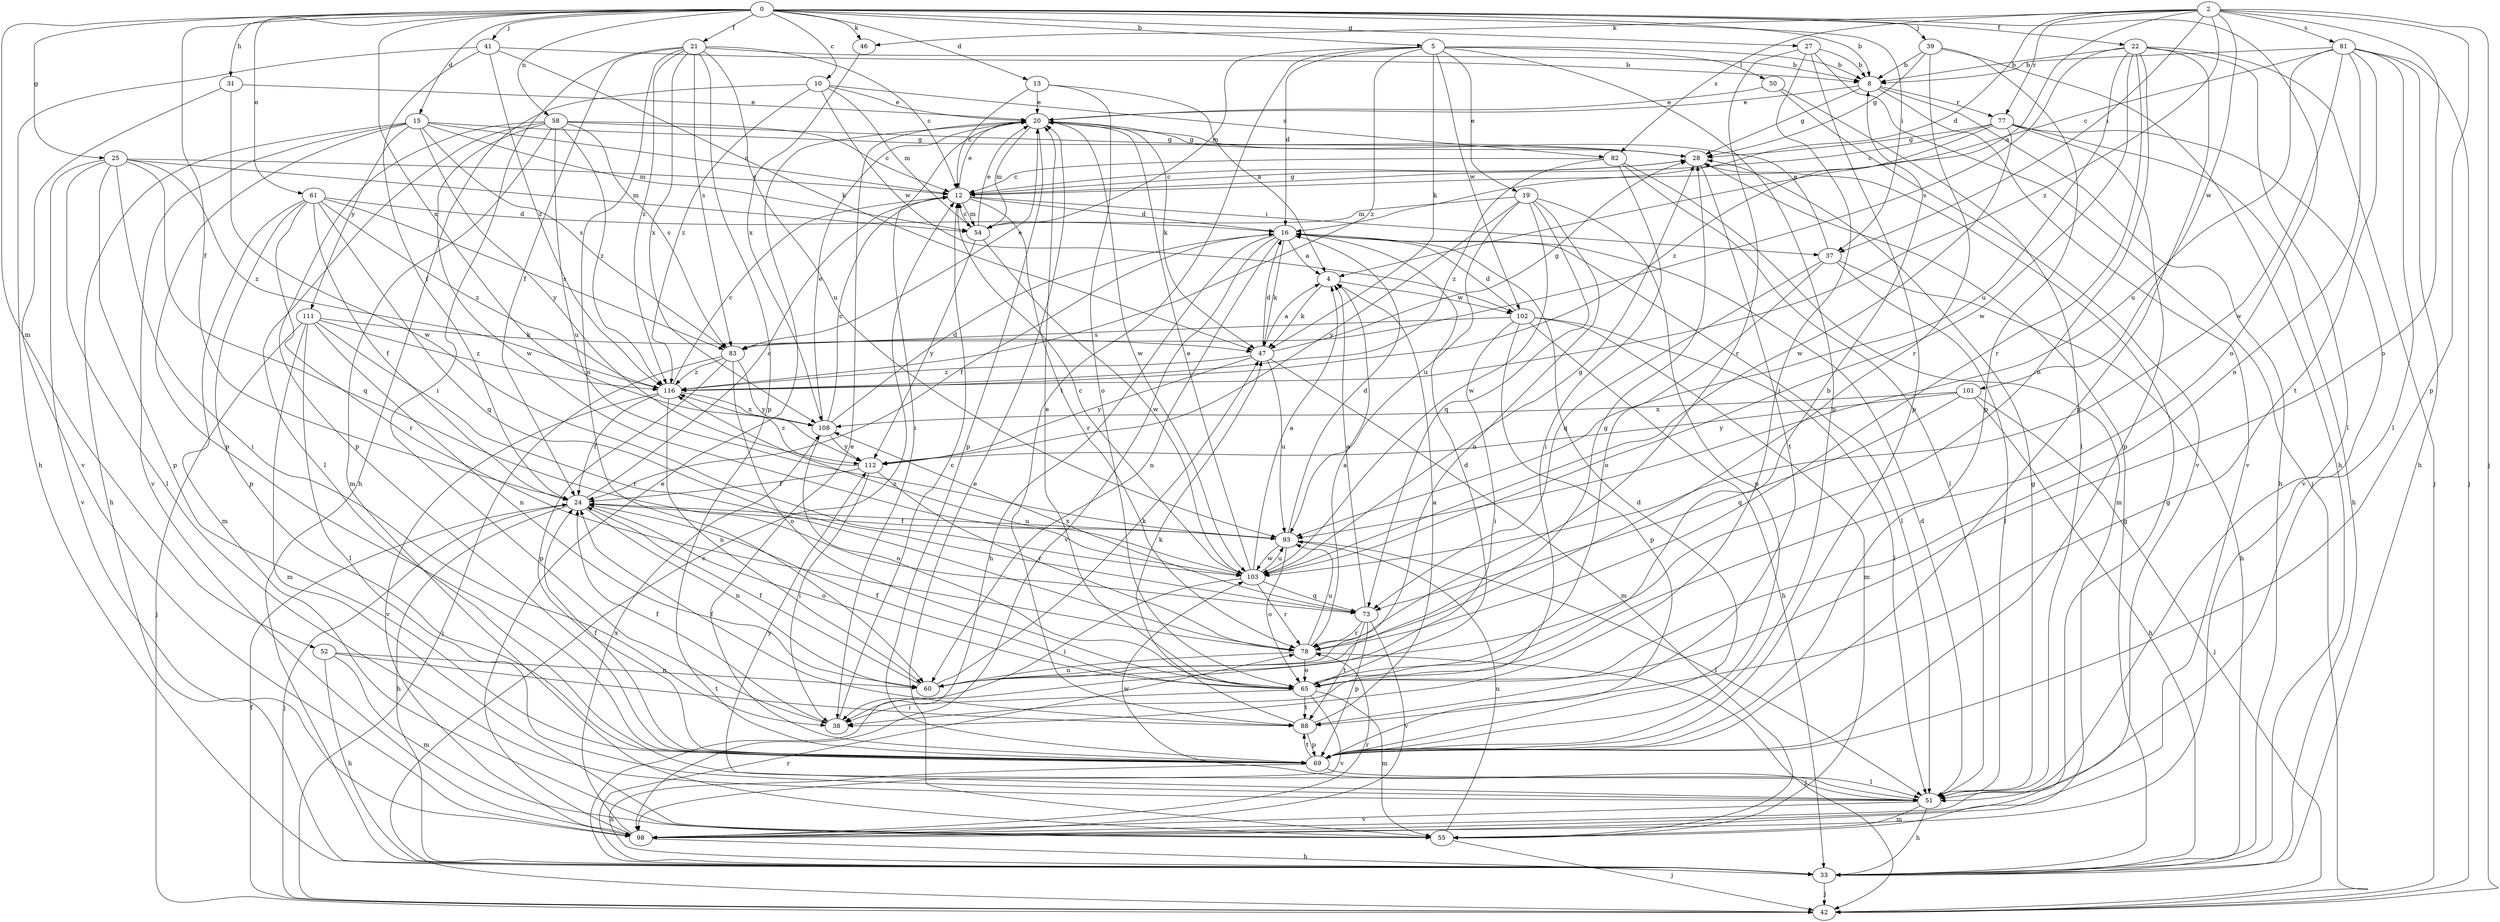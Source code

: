 strict digraph  {
0;
2;
4;
5;
8;
10;
12;
13;
15;
16;
19;
20;
21;
22;
24;
25;
27;
28;
31;
33;
37;
38;
39;
41;
42;
46;
47;
50;
51;
52;
54;
55;
58;
60;
61;
65;
69;
73;
77;
78;
81;
82;
83;
88;
93;
98;
101;
102;
103;
108;
111;
112;
116;
0 -> 5  [label=b];
0 -> 8  [label=b];
0 -> 10  [label=c];
0 -> 13  [label=d];
0 -> 15  [label=d];
0 -> 21  [label=f];
0 -> 22  [label=f];
0 -> 24  [label=f];
0 -> 25  [label=g];
0 -> 27  [label=g];
0 -> 31  [label=h];
0 -> 37  [label=i];
0 -> 39  [label=j];
0 -> 41  [label=j];
0 -> 46  [label=k];
0 -> 52  [label=m];
0 -> 58  [label=n];
0 -> 61  [label=o];
0 -> 65  [label=o];
0 -> 108  [label=x];
2 -> 4  [label=a];
2 -> 16  [label=d];
2 -> 37  [label=i];
2 -> 42  [label=j];
2 -> 46  [label=k];
2 -> 65  [label=o];
2 -> 69  [label=p];
2 -> 77  [label=r];
2 -> 81  [label=s];
2 -> 82  [label=s];
2 -> 101  [label=w];
2 -> 116  [label=z];
4 -> 47  [label=k];
4 -> 102  [label=w];
5 -> 8  [label=b];
5 -> 16  [label=d];
5 -> 19  [label=e];
5 -> 47  [label=k];
5 -> 50  [label=l];
5 -> 54  [label=m];
5 -> 69  [label=p];
5 -> 88  [label=t];
5 -> 102  [label=w];
5 -> 116  [label=z];
8 -> 20  [label=e];
8 -> 28  [label=g];
8 -> 33  [label=h];
8 -> 77  [label=r];
8 -> 98  [label=v];
10 -> 20  [label=e];
10 -> 33  [label=h];
10 -> 54  [label=m];
10 -> 82  [label=s];
10 -> 102  [label=w];
10 -> 116  [label=z];
12 -> 16  [label=d];
12 -> 20  [label=e];
12 -> 28  [label=g];
12 -> 37  [label=i];
12 -> 54  [label=m];
12 -> 78  [label=r];
13 -> 4  [label=a];
13 -> 12  [label=c];
13 -> 20  [label=e];
13 -> 65  [label=o];
15 -> 12  [label=c];
15 -> 28  [label=g];
15 -> 33  [label=h];
15 -> 54  [label=m];
15 -> 69  [label=p];
15 -> 83  [label=s];
15 -> 98  [label=v];
15 -> 111  [label=y];
15 -> 112  [label=y];
16 -> 4  [label=a];
16 -> 24  [label=f];
16 -> 33  [label=h];
16 -> 47  [label=k];
16 -> 51  [label=l];
16 -> 60  [label=n];
16 -> 98  [label=v];
19 -> 54  [label=m];
19 -> 60  [label=n];
19 -> 69  [label=p];
19 -> 73  [label=q];
19 -> 93  [label=u];
19 -> 103  [label=w];
19 -> 112  [label=y];
20 -> 28  [label=g];
20 -> 38  [label=i];
20 -> 47  [label=k];
20 -> 54  [label=m];
20 -> 69  [label=p];
20 -> 103  [label=w];
21 -> 8  [label=b];
21 -> 12  [label=c];
21 -> 24  [label=f];
21 -> 38  [label=i];
21 -> 60  [label=n];
21 -> 69  [label=p];
21 -> 83  [label=s];
21 -> 93  [label=u];
21 -> 108  [label=x];
21 -> 116  [label=z];
22 -> 8  [label=b];
22 -> 42  [label=j];
22 -> 51  [label=l];
22 -> 60  [label=n];
22 -> 69  [label=p];
22 -> 78  [label=r];
22 -> 83  [label=s];
22 -> 93  [label=u];
22 -> 103  [label=w];
24 -> 12  [label=c];
24 -> 33  [label=h];
24 -> 42  [label=j];
24 -> 60  [label=n];
24 -> 65  [label=o];
24 -> 93  [label=u];
25 -> 12  [label=c];
25 -> 38  [label=i];
25 -> 51  [label=l];
25 -> 54  [label=m];
25 -> 69  [label=p];
25 -> 73  [label=q];
25 -> 98  [label=v];
25 -> 116  [label=z];
27 -> 8  [label=b];
27 -> 38  [label=i];
27 -> 42  [label=j];
27 -> 69  [label=p];
27 -> 78  [label=r];
28 -> 12  [label=c];
28 -> 88  [label=t];
31 -> 20  [label=e];
31 -> 98  [label=v];
31 -> 103  [label=w];
33 -> 28  [label=g];
33 -> 42  [label=j];
33 -> 78  [label=r];
37 -> 20  [label=e];
37 -> 33  [label=h];
37 -> 51  [label=l];
37 -> 65  [label=o];
37 -> 73  [label=q];
38 -> 12  [label=c];
38 -> 24  [label=f];
39 -> 8  [label=b];
39 -> 28  [label=g];
39 -> 33  [label=h];
39 -> 69  [label=p];
39 -> 78  [label=r];
41 -> 8  [label=b];
41 -> 24  [label=f];
41 -> 33  [label=h];
41 -> 47  [label=k];
41 -> 116  [label=z];
42 -> 12  [label=c];
42 -> 24  [label=f];
46 -> 108  [label=x];
47 -> 4  [label=a];
47 -> 16  [label=d];
47 -> 28  [label=g];
47 -> 55  [label=m];
47 -> 93  [label=u];
47 -> 112  [label=y];
47 -> 116  [label=z];
50 -> 20  [label=e];
50 -> 51  [label=l];
50 -> 98  [label=v];
51 -> 16  [label=d];
51 -> 28  [label=g];
51 -> 33  [label=h];
51 -> 55  [label=m];
51 -> 98  [label=v];
51 -> 103  [label=w];
51 -> 112  [label=y];
52 -> 33  [label=h];
52 -> 55  [label=m];
52 -> 60  [label=n];
52 -> 88  [label=t];
54 -> 12  [label=c];
54 -> 20  [label=e];
54 -> 103  [label=w];
54 -> 112  [label=y];
55 -> 20  [label=e];
55 -> 42  [label=j];
55 -> 93  [label=u];
58 -> 12  [label=c];
58 -> 28  [label=g];
58 -> 51  [label=l];
58 -> 55  [label=m];
58 -> 69  [label=p];
58 -> 83  [label=s];
58 -> 93  [label=u];
58 -> 103  [label=w];
58 -> 116  [label=z];
60 -> 24  [label=f];
60 -> 28  [label=g];
60 -> 47  [label=k];
61 -> 16  [label=d];
61 -> 24  [label=f];
61 -> 55  [label=m];
61 -> 69  [label=p];
61 -> 73  [label=q];
61 -> 78  [label=r];
61 -> 83  [label=s];
61 -> 116  [label=z];
65 -> 8  [label=b];
65 -> 16  [label=d];
65 -> 20  [label=e];
65 -> 24  [label=f];
65 -> 38  [label=i];
65 -> 55  [label=m];
65 -> 88  [label=t];
65 -> 98  [label=v];
69 -> 16  [label=d];
69 -> 20  [label=e];
69 -> 24  [label=f];
69 -> 33  [label=h];
69 -> 51  [label=l];
69 -> 88  [label=t];
73 -> 4  [label=a];
73 -> 69  [label=p];
73 -> 78  [label=r];
73 -> 88  [label=t];
73 -> 98  [label=v];
73 -> 108  [label=x];
77 -> 12  [label=c];
77 -> 28  [label=g];
77 -> 33  [label=h];
77 -> 69  [label=p];
77 -> 98  [label=v];
77 -> 103  [label=w];
77 -> 116  [label=z];
78 -> 4  [label=a];
78 -> 42  [label=j];
78 -> 60  [label=n];
78 -> 65  [label=o];
78 -> 93  [label=u];
81 -> 8  [label=b];
81 -> 12  [label=c];
81 -> 33  [label=h];
81 -> 42  [label=j];
81 -> 51  [label=l];
81 -> 65  [label=o];
81 -> 88  [label=t];
81 -> 93  [label=u];
81 -> 103  [label=w];
82 -> 12  [label=c];
82 -> 38  [label=i];
82 -> 51  [label=l];
82 -> 55  [label=m];
82 -> 116  [label=z];
83 -> 20  [label=e];
83 -> 42  [label=j];
83 -> 65  [label=o];
83 -> 69  [label=p];
83 -> 112  [label=y];
83 -> 116  [label=z];
88 -> 4  [label=a];
88 -> 24  [label=f];
88 -> 47  [label=k];
88 -> 69  [label=p];
93 -> 16  [label=d];
93 -> 24  [label=f];
93 -> 51  [label=l];
93 -> 65  [label=o];
93 -> 103  [label=w];
98 -> 20  [label=e];
98 -> 28  [label=g];
98 -> 33  [label=h];
98 -> 78  [label=r];
98 -> 108  [label=x];
101 -> 33  [label=h];
101 -> 42  [label=j];
101 -> 73  [label=q];
101 -> 108  [label=x];
101 -> 112  [label=y];
102 -> 16  [label=d];
102 -> 33  [label=h];
102 -> 38  [label=i];
102 -> 51  [label=l];
102 -> 55  [label=m];
102 -> 69  [label=p];
102 -> 83  [label=s];
103 -> 4  [label=a];
103 -> 12  [label=c];
103 -> 20  [label=e];
103 -> 28  [label=g];
103 -> 38  [label=i];
103 -> 73  [label=q];
103 -> 78  [label=r];
103 -> 93  [label=u];
103 -> 116  [label=z];
108 -> 12  [label=c];
108 -> 16  [label=d];
108 -> 20  [label=e];
108 -> 65  [label=o];
108 -> 112  [label=y];
111 -> 42  [label=j];
111 -> 47  [label=k];
111 -> 51  [label=l];
111 -> 55  [label=m];
111 -> 60  [label=n];
111 -> 78  [label=r];
111 -> 116  [label=z];
112 -> 24  [label=f];
112 -> 38  [label=i];
112 -> 78  [label=r];
112 -> 116  [label=z];
116 -> 12  [label=c];
116 -> 24  [label=f];
116 -> 60  [label=n];
116 -> 98  [label=v];
116 -> 108  [label=x];
}
